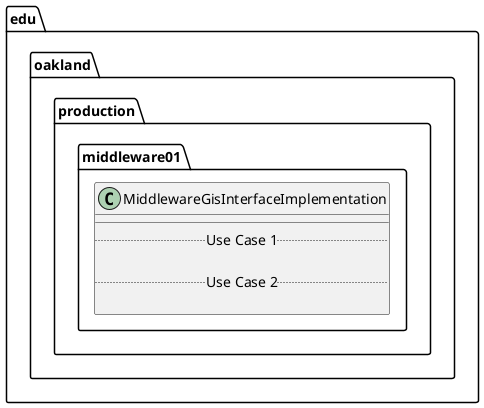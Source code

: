 @startuml MiddlewareGisInterfaceImplementation

package edu.oakland.production.middleware01 {
    class MiddlewareGisInterfaceImplementation {
        __
        .. Use Case 1 ..

        .. Use Case 2 ..

    }
}

@enduml